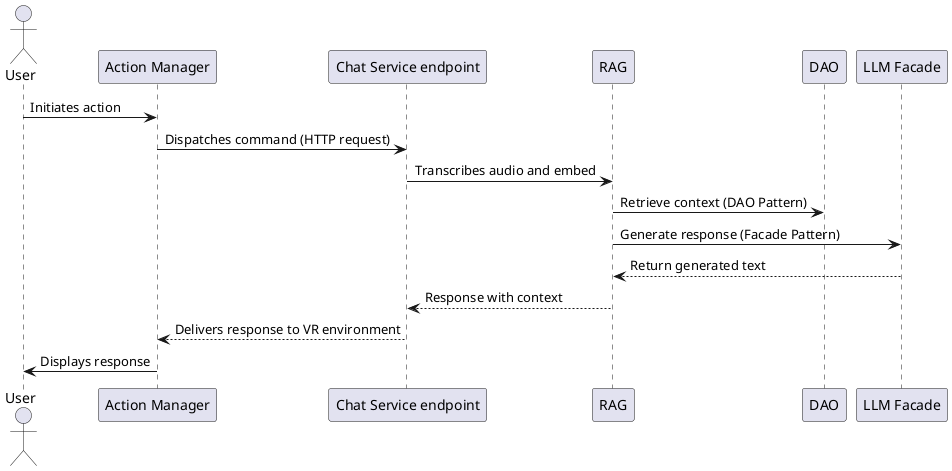 @startuml ProcessView
actor User
participant "Action Manager" as AM
participant "Chat Service endpoint" as CSM
participant "RAG" as RAG
participant "DAO" as DAO
participant "LLM Facade" as LLM

User -> AM: Initiates action
AM -> CSM: Dispatches command (HTTP request)
CSM -> RAG: Transcribes audio and embed
RAG -> DAO: Retrieve context (DAO Pattern)
RAG -> LLM: Generate response (Facade Pattern)
LLM --> RAG: Return generated text
RAG --> CSM: Response with context
CSM --> AM: Delivers response to VR environment
AM -> User: Displays response
@enduml
